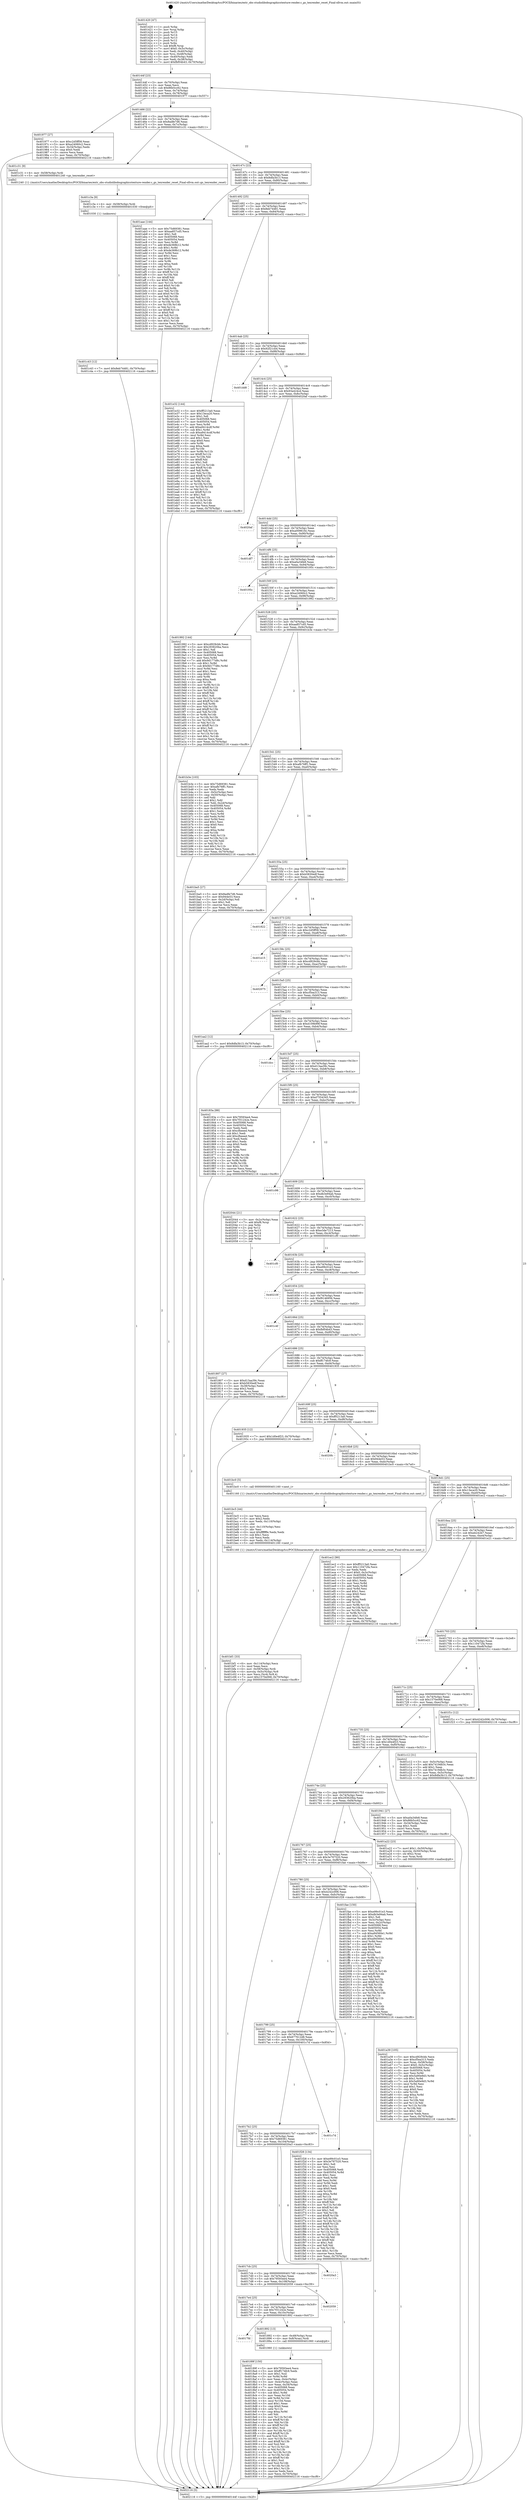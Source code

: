 digraph "0x401420" {
  label = "0x401420 (/mnt/c/Users/mathe/Desktop/tcc/POCII/binaries/extr_obs-studiolibobsgraphicstexture-render.c_gs_texrender_reset_Final-ollvm.out::main(0))"
  labelloc = "t"
  node[shape=record]

  Entry [label="",width=0.3,height=0.3,shape=circle,fillcolor=black,style=filled]
  "0x40144f" [label="{
     0x40144f [23]\l
     | [instrs]\l
     &nbsp;&nbsp;0x40144f \<+3\>: mov -0x70(%rbp),%eax\l
     &nbsp;&nbsp;0x401452 \<+2\>: mov %eax,%ecx\l
     &nbsp;&nbsp;0x401454 \<+6\>: sub $0x86b5cc62,%ecx\l
     &nbsp;&nbsp;0x40145a \<+3\>: mov %eax,-0x74(%rbp)\l
     &nbsp;&nbsp;0x40145d \<+3\>: mov %ecx,-0x78(%rbp)\l
     &nbsp;&nbsp;0x401460 \<+6\>: je 0000000000401977 \<main+0x557\>\l
  }"]
  "0x401977" [label="{
     0x401977 [27]\l
     | [instrs]\l
     &nbsp;&nbsp;0x401977 \<+5\>: mov $0xc2d5ff58,%eax\l
     &nbsp;&nbsp;0x40197c \<+5\>: mov $0xa24060c2,%ecx\l
     &nbsp;&nbsp;0x401981 \<+3\>: mov -0x34(%rbp),%edx\l
     &nbsp;&nbsp;0x401984 \<+3\>: cmp $0x0,%edx\l
     &nbsp;&nbsp;0x401987 \<+3\>: cmove %ecx,%eax\l
     &nbsp;&nbsp;0x40198a \<+3\>: mov %eax,-0x70(%rbp)\l
     &nbsp;&nbsp;0x40198d \<+5\>: jmp 0000000000402116 \<main+0xcf6\>\l
  }"]
  "0x401466" [label="{
     0x401466 [22]\l
     | [instrs]\l
     &nbsp;&nbsp;0x401466 \<+5\>: jmp 000000000040146b \<main+0x4b\>\l
     &nbsp;&nbsp;0x40146b \<+3\>: mov -0x74(%rbp),%eax\l
     &nbsp;&nbsp;0x40146e \<+5\>: sub $0x8adfe7d6,%eax\l
     &nbsp;&nbsp;0x401473 \<+3\>: mov %eax,-0x7c(%rbp)\l
     &nbsp;&nbsp;0x401476 \<+6\>: je 0000000000401c31 \<main+0x811\>\l
  }"]
  Exit [label="",width=0.3,height=0.3,shape=circle,fillcolor=black,style=filled,peripheries=2]
  "0x401c31" [label="{
     0x401c31 [9]\l
     | [instrs]\l
     &nbsp;&nbsp;0x401c31 \<+4\>: mov -0x58(%rbp),%rdi\l
     &nbsp;&nbsp;0x401c35 \<+5\>: call 0000000000401240 \<gs_texrender_reset\>\l
     | [calls]\l
     &nbsp;&nbsp;0x401240 \{1\} (/mnt/c/Users/mathe/Desktop/tcc/POCII/binaries/extr_obs-studiolibobsgraphicstexture-render.c_gs_texrender_reset_Final-ollvm.out::gs_texrender_reset)\l
  }"]
  "0x40147c" [label="{
     0x40147c [22]\l
     | [instrs]\l
     &nbsp;&nbsp;0x40147c \<+5\>: jmp 0000000000401481 \<main+0x61\>\l
     &nbsp;&nbsp;0x401481 \<+3\>: mov -0x74(%rbp),%eax\l
     &nbsp;&nbsp;0x401484 \<+5\>: sub $0x8dfa3b13,%eax\l
     &nbsp;&nbsp;0x401489 \<+3\>: mov %eax,-0x80(%rbp)\l
     &nbsp;&nbsp;0x40148c \<+6\>: je 0000000000401aae \<main+0x68e\>\l
  }"]
  "0x401c43" [label="{
     0x401c43 [12]\l
     | [instrs]\l
     &nbsp;&nbsp;0x401c43 \<+7\>: movl $0x8eb74481,-0x70(%rbp)\l
     &nbsp;&nbsp;0x401c4a \<+5\>: jmp 0000000000402116 \<main+0xcf6\>\l
  }"]
  "0x401aae" [label="{
     0x401aae [144]\l
     | [instrs]\l
     &nbsp;&nbsp;0x401aae \<+5\>: mov $0x75d69381,%eax\l
     &nbsp;&nbsp;0x401ab3 \<+5\>: mov $0xaa857cd5,%ecx\l
     &nbsp;&nbsp;0x401ab8 \<+2\>: mov $0x1,%dl\l
     &nbsp;&nbsp;0x401aba \<+7\>: mov 0x405068,%esi\l
     &nbsp;&nbsp;0x401ac1 \<+7\>: mov 0x405054,%edi\l
     &nbsp;&nbsp;0x401ac8 \<+3\>: mov %esi,%r8d\l
     &nbsp;&nbsp;0x401acb \<+7\>: add $0xde368b12,%r8d\l
     &nbsp;&nbsp;0x401ad2 \<+4\>: sub $0x1,%r8d\l
     &nbsp;&nbsp;0x401ad6 \<+7\>: sub $0xde368b12,%r8d\l
     &nbsp;&nbsp;0x401add \<+4\>: imul %r8d,%esi\l
     &nbsp;&nbsp;0x401ae1 \<+3\>: and $0x1,%esi\l
     &nbsp;&nbsp;0x401ae4 \<+3\>: cmp $0x0,%esi\l
     &nbsp;&nbsp;0x401ae7 \<+4\>: sete %r9b\l
     &nbsp;&nbsp;0x401aeb \<+3\>: cmp $0xa,%edi\l
     &nbsp;&nbsp;0x401aee \<+4\>: setl %r10b\l
     &nbsp;&nbsp;0x401af2 \<+3\>: mov %r9b,%r11b\l
     &nbsp;&nbsp;0x401af5 \<+4\>: xor $0xff,%r11b\l
     &nbsp;&nbsp;0x401af9 \<+3\>: mov %r10b,%bl\l
     &nbsp;&nbsp;0x401afc \<+3\>: xor $0xff,%bl\l
     &nbsp;&nbsp;0x401aff \<+3\>: xor $0x0,%dl\l
     &nbsp;&nbsp;0x401b02 \<+3\>: mov %r11b,%r14b\l
     &nbsp;&nbsp;0x401b05 \<+4\>: and $0x0,%r14b\l
     &nbsp;&nbsp;0x401b09 \<+3\>: and %dl,%r9b\l
     &nbsp;&nbsp;0x401b0c \<+3\>: mov %bl,%r15b\l
     &nbsp;&nbsp;0x401b0f \<+4\>: and $0x0,%r15b\l
     &nbsp;&nbsp;0x401b13 \<+3\>: and %dl,%r10b\l
     &nbsp;&nbsp;0x401b16 \<+3\>: or %r9b,%r14b\l
     &nbsp;&nbsp;0x401b19 \<+3\>: or %r10b,%r15b\l
     &nbsp;&nbsp;0x401b1c \<+3\>: xor %r15b,%r14b\l
     &nbsp;&nbsp;0x401b1f \<+3\>: or %bl,%r11b\l
     &nbsp;&nbsp;0x401b22 \<+4\>: xor $0xff,%r11b\l
     &nbsp;&nbsp;0x401b26 \<+3\>: or $0x0,%dl\l
     &nbsp;&nbsp;0x401b29 \<+3\>: and %dl,%r11b\l
     &nbsp;&nbsp;0x401b2c \<+3\>: or %r11b,%r14b\l
     &nbsp;&nbsp;0x401b2f \<+4\>: test $0x1,%r14b\l
     &nbsp;&nbsp;0x401b33 \<+3\>: cmovne %ecx,%eax\l
     &nbsp;&nbsp;0x401b36 \<+3\>: mov %eax,-0x70(%rbp)\l
     &nbsp;&nbsp;0x401b39 \<+5\>: jmp 0000000000402116 \<main+0xcf6\>\l
  }"]
  "0x401492" [label="{
     0x401492 [25]\l
     | [instrs]\l
     &nbsp;&nbsp;0x401492 \<+5\>: jmp 0000000000401497 \<main+0x77\>\l
     &nbsp;&nbsp;0x401497 \<+3\>: mov -0x74(%rbp),%eax\l
     &nbsp;&nbsp;0x40149a \<+5\>: sub $0x8eb74481,%eax\l
     &nbsp;&nbsp;0x40149f \<+6\>: mov %eax,-0x84(%rbp)\l
     &nbsp;&nbsp;0x4014a5 \<+6\>: je 0000000000401e32 \<main+0xa12\>\l
  }"]
  "0x401c3a" [label="{
     0x401c3a [9]\l
     | [instrs]\l
     &nbsp;&nbsp;0x401c3a \<+4\>: mov -0x58(%rbp),%rdi\l
     &nbsp;&nbsp;0x401c3e \<+5\>: call 0000000000401030 \<free@plt\>\l
     | [calls]\l
     &nbsp;&nbsp;0x401030 \{1\} (unknown)\l
  }"]
  "0x401e32" [label="{
     0x401e32 [144]\l
     | [instrs]\l
     &nbsp;&nbsp;0x401e32 \<+5\>: mov $0xff5213a0,%eax\l
     &nbsp;&nbsp;0x401e37 \<+5\>: mov $0x13eca20,%ecx\l
     &nbsp;&nbsp;0x401e3c \<+2\>: mov $0x1,%dl\l
     &nbsp;&nbsp;0x401e3e \<+7\>: mov 0x405068,%esi\l
     &nbsp;&nbsp;0x401e45 \<+7\>: mov 0x405054,%edi\l
     &nbsp;&nbsp;0x401e4c \<+3\>: mov %esi,%r8d\l
     &nbsp;&nbsp;0x401e4f \<+7\>: add $0xa9414cdf,%r8d\l
     &nbsp;&nbsp;0x401e56 \<+4\>: sub $0x1,%r8d\l
     &nbsp;&nbsp;0x401e5a \<+7\>: sub $0xa9414cdf,%r8d\l
     &nbsp;&nbsp;0x401e61 \<+4\>: imul %r8d,%esi\l
     &nbsp;&nbsp;0x401e65 \<+3\>: and $0x1,%esi\l
     &nbsp;&nbsp;0x401e68 \<+3\>: cmp $0x0,%esi\l
     &nbsp;&nbsp;0x401e6b \<+4\>: sete %r9b\l
     &nbsp;&nbsp;0x401e6f \<+3\>: cmp $0xa,%edi\l
     &nbsp;&nbsp;0x401e72 \<+4\>: setl %r10b\l
     &nbsp;&nbsp;0x401e76 \<+3\>: mov %r9b,%r11b\l
     &nbsp;&nbsp;0x401e79 \<+4\>: xor $0xff,%r11b\l
     &nbsp;&nbsp;0x401e7d \<+3\>: mov %r10b,%bl\l
     &nbsp;&nbsp;0x401e80 \<+3\>: xor $0xff,%bl\l
     &nbsp;&nbsp;0x401e83 \<+3\>: xor $0x1,%dl\l
     &nbsp;&nbsp;0x401e86 \<+3\>: mov %r11b,%r14b\l
     &nbsp;&nbsp;0x401e89 \<+4\>: and $0xff,%r14b\l
     &nbsp;&nbsp;0x401e8d \<+3\>: and %dl,%r9b\l
     &nbsp;&nbsp;0x401e90 \<+3\>: mov %bl,%r15b\l
     &nbsp;&nbsp;0x401e93 \<+4\>: and $0xff,%r15b\l
     &nbsp;&nbsp;0x401e97 \<+3\>: and %dl,%r10b\l
     &nbsp;&nbsp;0x401e9a \<+3\>: or %r9b,%r14b\l
     &nbsp;&nbsp;0x401e9d \<+3\>: or %r10b,%r15b\l
     &nbsp;&nbsp;0x401ea0 \<+3\>: xor %r15b,%r14b\l
     &nbsp;&nbsp;0x401ea3 \<+3\>: or %bl,%r11b\l
     &nbsp;&nbsp;0x401ea6 \<+4\>: xor $0xff,%r11b\l
     &nbsp;&nbsp;0x401eaa \<+3\>: or $0x1,%dl\l
     &nbsp;&nbsp;0x401ead \<+3\>: and %dl,%r11b\l
     &nbsp;&nbsp;0x401eb0 \<+3\>: or %r11b,%r14b\l
     &nbsp;&nbsp;0x401eb3 \<+4\>: test $0x1,%r14b\l
     &nbsp;&nbsp;0x401eb7 \<+3\>: cmovne %ecx,%eax\l
     &nbsp;&nbsp;0x401eba \<+3\>: mov %eax,-0x70(%rbp)\l
     &nbsp;&nbsp;0x401ebd \<+5\>: jmp 0000000000402116 \<main+0xcf6\>\l
  }"]
  "0x4014ab" [label="{
     0x4014ab [25]\l
     | [instrs]\l
     &nbsp;&nbsp;0x4014ab \<+5\>: jmp 00000000004014b0 \<main+0x90\>\l
     &nbsp;&nbsp;0x4014b0 \<+3\>: mov -0x74(%rbp),%eax\l
     &nbsp;&nbsp;0x4014b3 \<+5\>: sub $0x92f21cb4,%eax\l
     &nbsp;&nbsp;0x4014b8 \<+6\>: mov %eax,-0x88(%rbp)\l
     &nbsp;&nbsp;0x4014be \<+6\>: je 0000000000401dd8 \<main+0x9b8\>\l
  }"]
  "0x401bf1" [label="{
     0x401bf1 [33]\l
     | [instrs]\l
     &nbsp;&nbsp;0x401bf1 \<+6\>: mov -0x114(%rbp),%ecx\l
     &nbsp;&nbsp;0x401bf7 \<+3\>: imul %eax,%ecx\l
     &nbsp;&nbsp;0x401bfa \<+4\>: mov -0x58(%rbp),%rdi\l
     &nbsp;&nbsp;0x401bfe \<+4\>: movslq -0x5c(%rbp),%r8\l
     &nbsp;&nbsp;0x401c02 \<+4\>: mov %ecx,(%rdi,%r8,4)\l
     &nbsp;&nbsp;0x401c06 \<+7\>: movl $0x1570e068,-0x70(%rbp)\l
     &nbsp;&nbsp;0x401c0d \<+5\>: jmp 0000000000402116 \<main+0xcf6\>\l
  }"]
  "0x401dd8" [label="{
     0x401dd8\l
  }", style=dashed]
  "0x4014c4" [label="{
     0x4014c4 [25]\l
     | [instrs]\l
     &nbsp;&nbsp;0x4014c4 \<+5\>: jmp 00000000004014c9 \<main+0xa9\>\l
     &nbsp;&nbsp;0x4014c9 \<+3\>: mov -0x74(%rbp),%eax\l
     &nbsp;&nbsp;0x4014cc \<+5\>: sub $0x93a424cd,%eax\l
     &nbsp;&nbsp;0x4014d1 \<+6\>: mov %eax,-0x8c(%rbp)\l
     &nbsp;&nbsp;0x4014d7 \<+6\>: je 00000000004020af \<main+0xc8f\>\l
  }"]
  "0x401bc5" [label="{
     0x401bc5 [44]\l
     | [instrs]\l
     &nbsp;&nbsp;0x401bc5 \<+2\>: xor %ecx,%ecx\l
     &nbsp;&nbsp;0x401bc7 \<+5\>: mov $0x2,%edx\l
     &nbsp;&nbsp;0x401bcc \<+6\>: mov %edx,-0x110(%rbp)\l
     &nbsp;&nbsp;0x401bd2 \<+1\>: cltd\l
     &nbsp;&nbsp;0x401bd3 \<+6\>: mov -0x110(%rbp),%esi\l
     &nbsp;&nbsp;0x401bd9 \<+2\>: idiv %esi\l
     &nbsp;&nbsp;0x401bdb \<+6\>: imul $0xfffffffe,%edx,%edx\l
     &nbsp;&nbsp;0x401be1 \<+3\>: sub $0x1,%ecx\l
     &nbsp;&nbsp;0x401be4 \<+2\>: sub %ecx,%edx\l
     &nbsp;&nbsp;0x401be6 \<+6\>: mov %edx,-0x114(%rbp)\l
     &nbsp;&nbsp;0x401bec \<+5\>: call 0000000000401160 \<next_i\>\l
     | [calls]\l
     &nbsp;&nbsp;0x401160 \{1\} (/mnt/c/Users/mathe/Desktop/tcc/POCII/binaries/extr_obs-studiolibobsgraphicstexture-render.c_gs_texrender_reset_Final-ollvm.out::next_i)\l
  }"]
  "0x4020af" [label="{
     0x4020af\l
  }", style=dashed]
  "0x4014dd" [label="{
     0x4014dd [25]\l
     | [instrs]\l
     &nbsp;&nbsp;0x4014dd \<+5\>: jmp 00000000004014e2 \<main+0xc2\>\l
     &nbsp;&nbsp;0x4014e2 \<+3\>: mov -0x74(%rbp),%eax\l
     &nbsp;&nbsp;0x4014e5 \<+5\>: sub $0xa009616c,%eax\l
     &nbsp;&nbsp;0x4014ea \<+6\>: mov %eax,-0x90(%rbp)\l
     &nbsp;&nbsp;0x4014f0 \<+6\>: je 0000000000401df7 \<main+0x9d7\>\l
  }"]
  "0x401a39" [label="{
     0x401a39 [105]\l
     | [instrs]\l
     &nbsp;&nbsp;0x401a39 \<+5\>: mov $0xcd929cbb,%ecx\l
     &nbsp;&nbsp;0x401a3e \<+5\>: mov $0xcf5ea313,%edx\l
     &nbsp;&nbsp;0x401a43 \<+4\>: mov %rax,-0x58(%rbp)\l
     &nbsp;&nbsp;0x401a47 \<+7\>: movl $0x0,-0x5c(%rbp)\l
     &nbsp;&nbsp;0x401a4e \<+7\>: mov 0x405068,%esi\l
     &nbsp;&nbsp;0x401a55 \<+8\>: mov 0x405054,%r8d\l
     &nbsp;&nbsp;0x401a5d \<+3\>: mov %esi,%r9d\l
     &nbsp;&nbsp;0x401a60 \<+7\>: add $0x5a90e9d3,%r9d\l
     &nbsp;&nbsp;0x401a67 \<+4\>: sub $0x1,%r9d\l
     &nbsp;&nbsp;0x401a6b \<+7\>: sub $0x5a90e9d3,%r9d\l
     &nbsp;&nbsp;0x401a72 \<+4\>: imul %r9d,%esi\l
     &nbsp;&nbsp;0x401a76 \<+3\>: and $0x1,%esi\l
     &nbsp;&nbsp;0x401a79 \<+3\>: cmp $0x0,%esi\l
     &nbsp;&nbsp;0x401a7c \<+4\>: sete %r10b\l
     &nbsp;&nbsp;0x401a80 \<+4\>: cmp $0xa,%r8d\l
     &nbsp;&nbsp;0x401a84 \<+4\>: setl %r11b\l
     &nbsp;&nbsp;0x401a88 \<+3\>: mov %r10b,%bl\l
     &nbsp;&nbsp;0x401a8b \<+3\>: and %r11b,%bl\l
     &nbsp;&nbsp;0x401a8e \<+3\>: xor %r11b,%r10b\l
     &nbsp;&nbsp;0x401a91 \<+3\>: or %r10b,%bl\l
     &nbsp;&nbsp;0x401a94 \<+3\>: test $0x1,%bl\l
     &nbsp;&nbsp;0x401a97 \<+3\>: cmovne %edx,%ecx\l
     &nbsp;&nbsp;0x401a9a \<+3\>: mov %ecx,-0x70(%rbp)\l
     &nbsp;&nbsp;0x401a9d \<+5\>: jmp 0000000000402116 \<main+0xcf6\>\l
  }"]
  "0x401df7" [label="{
     0x401df7\l
  }", style=dashed]
  "0x4014f6" [label="{
     0x4014f6 [25]\l
     | [instrs]\l
     &nbsp;&nbsp;0x4014f6 \<+5\>: jmp 00000000004014fb \<main+0xdb\>\l
     &nbsp;&nbsp;0x4014fb \<+3\>: mov -0x74(%rbp),%eax\l
     &nbsp;&nbsp;0x4014fe \<+5\>: sub $0xa0a34fe8,%eax\l
     &nbsp;&nbsp;0x401503 \<+6\>: mov %eax,-0x94(%rbp)\l
     &nbsp;&nbsp;0x401509 \<+6\>: je 000000000040195c \<main+0x53c\>\l
  }"]
  "0x40189f" [label="{
     0x40189f [150]\l
     | [instrs]\l
     &nbsp;&nbsp;0x40189f \<+5\>: mov $0x79593ee4,%ecx\l
     &nbsp;&nbsp;0x4018a4 \<+5\>: mov $0xff174fc9,%edx\l
     &nbsp;&nbsp;0x4018a9 \<+3\>: mov $0x1,%sil\l
     &nbsp;&nbsp;0x4018ac \<+3\>: xor %r8d,%r8d\l
     &nbsp;&nbsp;0x4018af \<+3\>: mov %eax,-0x4c(%rbp)\l
     &nbsp;&nbsp;0x4018b2 \<+3\>: mov -0x4c(%rbp),%eax\l
     &nbsp;&nbsp;0x4018b5 \<+3\>: mov %eax,-0x34(%rbp)\l
     &nbsp;&nbsp;0x4018b8 \<+7\>: mov 0x405068,%eax\l
     &nbsp;&nbsp;0x4018bf \<+8\>: mov 0x405054,%r9d\l
     &nbsp;&nbsp;0x4018c7 \<+4\>: sub $0x1,%r8d\l
     &nbsp;&nbsp;0x4018cb \<+3\>: mov %eax,%r10d\l
     &nbsp;&nbsp;0x4018ce \<+3\>: add %r8d,%r10d\l
     &nbsp;&nbsp;0x4018d1 \<+4\>: imul %r10d,%eax\l
     &nbsp;&nbsp;0x4018d5 \<+3\>: and $0x1,%eax\l
     &nbsp;&nbsp;0x4018d8 \<+3\>: cmp $0x0,%eax\l
     &nbsp;&nbsp;0x4018db \<+4\>: sete %r11b\l
     &nbsp;&nbsp;0x4018df \<+4\>: cmp $0xa,%r9d\l
     &nbsp;&nbsp;0x4018e3 \<+3\>: setl %bl\l
     &nbsp;&nbsp;0x4018e6 \<+3\>: mov %r11b,%r14b\l
     &nbsp;&nbsp;0x4018e9 \<+4\>: xor $0xff,%r14b\l
     &nbsp;&nbsp;0x4018ed \<+3\>: mov %bl,%r15b\l
     &nbsp;&nbsp;0x4018f0 \<+4\>: xor $0xff,%r15b\l
     &nbsp;&nbsp;0x4018f4 \<+4\>: xor $0x1,%sil\l
     &nbsp;&nbsp;0x4018f8 \<+3\>: mov %r14b,%r12b\l
     &nbsp;&nbsp;0x4018fb \<+4\>: and $0xff,%r12b\l
     &nbsp;&nbsp;0x4018ff \<+3\>: and %sil,%r11b\l
     &nbsp;&nbsp;0x401902 \<+3\>: mov %r15b,%r13b\l
     &nbsp;&nbsp;0x401905 \<+4\>: and $0xff,%r13b\l
     &nbsp;&nbsp;0x401909 \<+3\>: and %sil,%bl\l
     &nbsp;&nbsp;0x40190c \<+3\>: or %r11b,%r12b\l
     &nbsp;&nbsp;0x40190f \<+3\>: or %bl,%r13b\l
     &nbsp;&nbsp;0x401912 \<+3\>: xor %r13b,%r12b\l
     &nbsp;&nbsp;0x401915 \<+3\>: or %r15b,%r14b\l
     &nbsp;&nbsp;0x401918 \<+4\>: xor $0xff,%r14b\l
     &nbsp;&nbsp;0x40191c \<+4\>: or $0x1,%sil\l
     &nbsp;&nbsp;0x401920 \<+3\>: and %sil,%r14b\l
     &nbsp;&nbsp;0x401923 \<+3\>: or %r14b,%r12b\l
     &nbsp;&nbsp;0x401926 \<+4\>: test $0x1,%r12b\l
     &nbsp;&nbsp;0x40192a \<+3\>: cmovne %edx,%ecx\l
     &nbsp;&nbsp;0x40192d \<+3\>: mov %ecx,-0x70(%rbp)\l
     &nbsp;&nbsp;0x401930 \<+5\>: jmp 0000000000402116 \<main+0xcf6\>\l
  }"]
  "0x40195c" [label="{
     0x40195c\l
  }", style=dashed]
  "0x40150f" [label="{
     0x40150f [25]\l
     | [instrs]\l
     &nbsp;&nbsp;0x40150f \<+5\>: jmp 0000000000401514 \<main+0xf4\>\l
     &nbsp;&nbsp;0x401514 \<+3\>: mov -0x74(%rbp),%eax\l
     &nbsp;&nbsp;0x401517 \<+5\>: sub $0xa24060c2,%eax\l
     &nbsp;&nbsp;0x40151c \<+6\>: mov %eax,-0x98(%rbp)\l
     &nbsp;&nbsp;0x401522 \<+6\>: je 0000000000401992 \<main+0x572\>\l
  }"]
  "0x4017fd" [label="{
     0x4017fd\l
  }", style=dashed]
  "0x401992" [label="{
     0x401992 [144]\l
     | [instrs]\l
     &nbsp;&nbsp;0x401992 \<+5\>: mov $0xcd929cbb,%eax\l
     &nbsp;&nbsp;0x401997 \<+5\>: mov $0x293620ba,%ecx\l
     &nbsp;&nbsp;0x40199c \<+2\>: mov $0x1,%dl\l
     &nbsp;&nbsp;0x40199e \<+7\>: mov 0x405068,%esi\l
     &nbsp;&nbsp;0x4019a5 \<+7\>: mov 0x405054,%edi\l
     &nbsp;&nbsp;0x4019ac \<+3\>: mov %esi,%r8d\l
     &nbsp;&nbsp;0x4019af \<+7\>: add $0x9d177d8c,%r8d\l
     &nbsp;&nbsp;0x4019b6 \<+4\>: sub $0x1,%r8d\l
     &nbsp;&nbsp;0x4019ba \<+7\>: sub $0x9d177d8c,%r8d\l
     &nbsp;&nbsp;0x4019c1 \<+4\>: imul %r8d,%esi\l
     &nbsp;&nbsp;0x4019c5 \<+3\>: and $0x1,%esi\l
     &nbsp;&nbsp;0x4019c8 \<+3\>: cmp $0x0,%esi\l
     &nbsp;&nbsp;0x4019cb \<+4\>: sete %r9b\l
     &nbsp;&nbsp;0x4019cf \<+3\>: cmp $0xa,%edi\l
     &nbsp;&nbsp;0x4019d2 \<+4\>: setl %r10b\l
     &nbsp;&nbsp;0x4019d6 \<+3\>: mov %r9b,%r11b\l
     &nbsp;&nbsp;0x4019d9 \<+4\>: xor $0xff,%r11b\l
     &nbsp;&nbsp;0x4019dd \<+3\>: mov %r10b,%bl\l
     &nbsp;&nbsp;0x4019e0 \<+3\>: xor $0xff,%bl\l
     &nbsp;&nbsp;0x4019e3 \<+3\>: xor $0x1,%dl\l
     &nbsp;&nbsp;0x4019e6 \<+3\>: mov %r11b,%r14b\l
     &nbsp;&nbsp;0x4019e9 \<+4\>: and $0xff,%r14b\l
     &nbsp;&nbsp;0x4019ed \<+3\>: and %dl,%r9b\l
     &nbsp;&nbsp;0x4019f0 \<+3\>: mov %bl,%r15b\l
     &nbsp;&nbsp;0x4019f3 \<+4\>: and $0xff,%r15b\l
     &nbsp;&nbsp;0x4019f7 \<+3\>: and %dl,%r10b\l
     &nbsp;&nbsp;0x4019fa \<+3\>: or %r9b,%r14b\l
     &nbsp;&nbsp;0x4019fd \<+3\>: or %r10b,%r15b\l
     &nbsp;&nbsp;0x401a00 \<+3\>: xor %r15b,%r14b\l
     &nbsp;&nbsp;0x401a03 \<+3\>: or %bl,%r11b\l
     &nbsp;&nbsp;0x401a06 \<+4\>: xor $0xff,%r11b\l
     &nbsp;&nbsp;0x401a0a \<+3\>: or $0x1,%dl\l
     &nbsp;&nbsp;0x401a0d \<+3\>: and %dl,%r11b\l
     &nbsp;&nbsp;0x401a10 \<+3\>: or %r11b,%r14b\l
     &nbsp;&nbsp;0x401a13 \<+4\>: test $0x1,%r14b\l
     &nbsp;&nbsp;0x401a17 \<+3\>: cmovne %ecx,%eax\l
     &nbsp;&nbsp;0x401a1a \<+3\>: mov %eax,-0x70(%rbp)\l
     &nbsp;&nbsp;0x401a1d \<+5\>: jmp 0000000000402116 \<main+0xcf6\>\l
  }"]
  "0x401528" [label="{
     0x401528 [25]\l
     | [instrs]\l
     &nbsp;&nbsp;0x401528 \<+5\>: jmp 000000000040152d \<main+0x10d\>\l
     &nbsp;&nbsp;0x40152d \<+3\>: mov -0x74(%rbp),%eax\l
     &nbsp;&nbsp;0x401530 \<+5\>: sub $0xaa857cd5,%eax\l
     &nbsp;&nbsp;0x401535 \<+6\>: mov %eax,-0x9c(%rbp)\l
     &nbsp;&nbsp;0x40153b \<+6\>: je 0000000000401b3e \<main+0x71e\>\l
  }"]
  "0x401892" [label="{
     0x401892 [13]\l
     | [instrs]\l
     &nbsp;&nbsp;0x401892 \<+4\>: mov -0x48(%rbp),%rax\l
     &nbsp;&nbsp;0x401896 \<+4\>: mov 0x8(%rax),%rdi\l
     &nbsp;&nbsp;0x40189a \<+5\>: call 0000000000401060 \<atoi@plt\>\l
     | [calls]\l
     &nbsp;&nbsp;0x401060 \{1\} (unknown)\l
  }"]
  "0x401b3e" [label="{
     0x401b3e [103]\l
     | [instrs]\l
     &nbsp;&nbsp;0x401b3e \<+5\>: mov $0x75d69381,%eax\l
     &nbsp;&nbsp;0x401b43 \<+5\>: mov $0xafb76ff1,%ecx\l
     &nbsp;&nbsp;0x401b48 \<+2\>: xor %edx,%edx\l
     &nbsp;&nbsp;0x401b4a \<+3\>: mov -0x5c(%rbp),%esi\l
     &nbsp;&nbsp;0x401b4d \<+3\>: cmp -0x50(%rbp),%esi\l
     &nbsp;&nbsp;0x401b50 \<+4\>: setl %dil\l
     &nbsp;&nbsp;0x401b54 \<+4\>: and $0x1,%dil\l
     &nbsp;&nbsp;0x401b58 \<+4\>: mov %dil,-0x2d(%rbp)\l
     &nbsp;&nbsp;0x401b5c \<+7\>: mov 0x405068,%esi\l
     &nbsp;&nbsp;0x401b63 \<+8\>: mov 0x405054,%r8d\l
     &nbsp;&nbsp;0x401b6b \<+3\>: sub $0x1,%edx\l
     &nbsp;&nbsp;0x401b6e \<+3\>: mov %esi,%r9d\l
     &nbsp;&nbsp;0x401b71 \<+3\>: add %edx,%r9d\l
     &nbsp;&nbsp;0x401b74 \<+4\>: imul %r9d,%esi\l
     &nbsp;&nbsp;0x401b78 \<+3\>: and $0x1,%esi\l
     &nbsp;&nbsp;0x401b7b \<+3\>: cmp $0x0,%esi\l
     &nbsp;&nbsp;0x401b7e \<+4\>: sete %dil\l
     &nbsp;&nbsp;0x401b82 \<+4\>: cmp $0xa,%r8d\l
     &nbsp;&nbsp;0x401b86 \<+4\>: setl %r10b\l
     &nbsp;&nbsp;0x401b8a \<+3\>: mov %dil,%r11b\l
     &nbsp;&nbsp;0x401b8d \<+3\>: and %r10b,%r11b\l
     &nbsp;&nbsp;0x401b90 \<+3\>: xor %r10b,%dil\l
     &nbsp;&nbsp;0x401b93 \<+3\>: or %dil,%r11b\l
     &nbsp;&nbsp;0x401b96 \<+4\>: test $0x1,%r11b\l
     &nbsp;&nbsp;0x401b9a \<+3\>: cmovne %ecx,%eax\l
     &nbsp;&nbsp;0x401b9d \<+3\>: mov %eax,-0x70(%rbp)\l
     &nbsp;&nbsp;0x401ba0 \<+5\>: jmp 0000000000402116 \<main+0xcf6\>\l
  }"]
  "0x401541" [label="{
     0x401541 [25]\l
     | [instrs]\l
     &nbsp;&nbsp;0x401541 \<+5\>: jmp 0000000000401546 \<main+0x126\>\l
     &nbsp;&nbsp;0x401546 \<+3\>: mov -0x74(%rbp),%eax\l
     &nbsp;&nbsp;0x401549 \<+5\>: sub $0xafb76ff1,%eax\l
     &nbsp;&nbsp;0x40154e \<+6\>: mov %eax,-0xa0(%rbp)\l
     &nbsp;&nbsp;0x401554 \<+6\>: je 0000000000401ba5 \<main+0x785\>\l
  }"]
  "0x4017e4" [label="{
     0x4017e4 [25]\l
     | [instrs]\l
     &nbsp;&nbsp;0x4017e4 \<+5\>: jmp 00000000004017e9 \<main+0x3c9\>\l
     &nbsp;&nbsp;0x4017e9 \<+3\>: mov -0x74(%rbp),%eax\l
     &nbsp;&nbsp;0x4017ec \<+5\>: sub $0x7f31242e,%eax\l
     &nbsp;&nbsp;0x4017f1 \<+6\>: mov %eax,-0x10c(%rbp)\l
     &nbsp;&nbsp;0x4017f7 \<+6\>: je 0000000000401892 \<main+0x472\>\l
  }"]
  "0x401ba5" [label="{
     0x401ba5 [27]\l
     | [instrs]\l
     &nbsp;&nbsp;0x401ba5 \<+5\>: mov $0x8adfe7d6,%eax\l
     &nbsp;&nbsp;0x401baa \<+5\>: mov $0x944e53,%ecx\l
     &nbsp;&nbsp;0x401baf \<+3\>: mov -0x2d(%rbp),%dl\l
     &nbsp;&nbsp;0x401bb2 \<+3\>: test $0x1,%dl\l
     &nbsp;&nbsp;0x401bb5 \<+3\>: cmovne %ecx,%eax\l
     &nbsp;&nbsp;0x401bb8 \<+3\>: mov %eax,-0x70(%rbp)\l
     &nbsp;&nbsp;0x401bbb \<+5\>: jmp 0000000000402116 \<main+0xcf6\>\l
  }"]
  "0x40155a" [label="{
     0x40155a [25]\l
     | [instrs]\l
     &nbsp;&nbsp;0x40155a \<+5\>: jmp 000000000040155f \<main+0x13f\>\l
     &nbsp;&nbsp;0x40155f \<+3\>: mov -0x74(%rbp),%eax\l
     &nbsp;&nbsp;0x401562 \<+5\>: sub $0xb5830edf,%eax\l
     &nbsp;&nbsp;0x401567 \<+6\>: mov %eax,-0xa4(%rbp)\l
     &nbsp;&nbsp;0x40156d \<+6\>: je 0000000000401822 \<main+0x402\>\l
  }"]
  "0x402059" [label="{
     0x402059\l
  }", style=dashed]
  "0x401822" [label="{
     0x401822\l
  }", style=dashed]
  "0x401573" [label="{
     0x401573 [25]\l
     | [instrs]\l
     &nbsp;&nbsp;0x401573 \<+5\>: jmp 0000000000401578 \<main+0x158\>\l
     &nbsp;&nbsp;0x401578 \<+3\>: mov -0x74(%rbp),%eax\l
     &nbsp;&nbsp;0x40157b \<+5\>: sub $0xc2d5ff58,%eax\l
     &nbsp;&nbsp;0x401580 \<+6\>: mov %eax,-0xa8(%rbp)\l
     &nbsp;&nbsp;0x401586 \<+6\>: je 0000000000401e15 \<main+0x9f5\>\l
  }"]
  "0x4017cb" [label="{
     0x4017cb [25]\l
     | [instrs]\l
     &nbsp;&nbsp;0x4017cb \<+5\>: jmp 00000000004017d0 \<main+0x3b0\>\l
     &nbsp;&nbsp;0x4017d0 \<+3\>: mov -0x74(%rbp),%eax\l
     &nbsp;&nbsp;0x4017d3 \<+5\>: sub $0x79593ee4,%eax\l
     &nbsp;&nbsp;0x4017d8 \<+6\>: mov %eax,-0x108(%rbp)\l
     &nbsp;&nbsp;0x4017de \<+6\>: je 0000000000402059 \<main+0xc39\>\l
  }"]
  "0x401e15" [label="{
     0x401e15\l
  }", style=dashed]
  "0x40158c" [label="{
     0x40158c [25]\l
     | [instrs]\l
     &nbsp;&nbsp;0x40158c \<+5\>: jmp 0000000000401591 \<main+0x171\>\l
     &nbsp;&nbsp;0x401591 \<+3\>: mov -0x74(%rbp),%eax\l
     &nbsp;&nbsp;0x401594 \<+5\>: sub $0xcd929cbb,%eax\l
     &nbsp;&nbsp;0x401599 \<+6\>: mov %eax,-0xac(%rbp)\l
     &nbsp;&nbsp;0x40159f \<+6\>: je 0000000000402075 \<main+0xc55\>\l
  }"]
  "0x4020a3" [label="{
     0x4020a3\l
  }", style=dashed]
  "0x402075" [label="{
     0x402075\l
  }", style=dashed]
  "0x4015a5" [label="{
     0x4015a5 [25]\l
     | [instrs]\l
     &nbsp;&nbsp;0x4015a5 \<+5\>: jmp 00000000004015aa \<main+0x18a\>\l
     &nbsp;&nbsp;0x4015aa \<+3\>: mov -0x74(%rbp),%eax\l
     &nbsp;&nbsp;0x4015ad \<+5\>: sub $0xcf5ea313,%eax\l
     &nbsp;&nbsp;0x4015b2 \<+6\>: mov %eax,-0xb0(%rbp)\l
     &nbsp;&nbsp;0x4015b8 \<+6\>: je 0000000000401aa2 \<main+0x682\>\l
  }"]
  "0x4017b2" [label="{
     0x4017b2 [25]\l
     | [instrs]\l
     &nbsp;&nbsp;0x4017b2 \<+5\>: jmp 00000000004017b7 \<main+0x397\>\l
     &nbsp;&nbsp;0x4017b7 \<+3\>: mov -0x74(%rbp),%eax\l
     &nbsp;&nbsp;0x4017ba \<+5\>: sub $0x75d69381,%eax\l
     &nbsp;&nbsp;0x4017bf \<+6\>: mov %eax,-0x104(%rbp)\l
     &nbsp;&nbsp;0x4017c5 \<+6\>: je 00000000004020a3 \<main+0xc83\>\l
  }"]
  "0x401aa2" [label="{
     0x401aa2 [12]\l
     | [instrs]\l
     &nbsp;&nbsp;0x401aa2 \<+7\>: movl $0x8dfa3b13,-0x70(%rbp)\l
     &nbsp;&nbsp;0x401aa9 \<+5\>: jmp 0000000000402116 \<main+0xcf6\>\l
  }"]
  "0x4015be" [label="{
     0x4015be [25]\l
     | [instrs]\l
     &nbsp;&nbsp;0x4015be \<+5\>: jmp 00000000004015c3 \<main+0x1a3\>\l
     &nbsp;&nbsp;0x4015c3 \<+3\>: mov -0x74(%rbp),%eax\l
     &nbsp;&nbsp;0x4015c6 \<+5\>: sub $0xd109b99f,%eax\l
     &nbsp;&nbsp;0x4015cb \<+6\>: mov %eax,-0xb4(%rbp)\l
     &nbsp;&nbsp;0x4015d1 \<+6\>: je 0000000000401dcc \<main+0x9ac\>\l
  }"]
  "0x401c7d" [label="{
     0x401c7d\l
  }", style=dashed]
  "0x401dcc" [label="{
     0x401dcc\l
  }", style=dashed]
  "0x4015d7" [label="{
     0x4015d7 [25]\l
     | [instrs]\l
     &nbsp;&nbsp;0x4015d7 \<+5\>: jmp 00000000004015dc \<main+0x1bc\>\l
     &nbsp;&nbsp;0x4015dc \<+3\>: mov -0x74(%rbp),%eax\l
     &nbsp;&nbsp;0x4015df \<+5\>: sub $0xd13aa39c,%eax\l
     &nbsp;&nbsp;0x4015e4 \<+6\>: mov %eax,-0xb8(%rbp)\l
     &nbsp;&nbsp;0x4015ea \<+6\>: je 000000000040183a \<main+0x41a\>\l
  }"]
  "0x401799" [label="{
     0x401799 [25]\l
     | [instrs]\l
     &nbsp;&nbsp;0x401799 \<+5\>: jmp 000000000040179e \<main+0x37e\>\l
     &nbsp;&nbsp;0x40179e \<+3\>: mov -0x74(%rbp),%eax\l
     &nbsp;&nbsp;0x4017a1 \<+5\>: sub $0x677612d8,%eax\l
     &nbsp;&nbsp;0x4017a6 \<+6\>: mov %eax,-0x100(%rbp)\l
     &nbsp;&nbsp;0x4017ac \<+6\>: je 0000000000401c7d \<main+0x85d\>\l
  }"]
  "0x40183a" [label="{
     0x40183a [88]\l
     | [instrs]\l
     &nbsp;&nbsp;0x40183a \<+5\>: mov $0x79593ee4,%eax\l
     &nbsp;&nbsp;0x40183f \<+5\>: mov $0x7f31242e,%ecx\l
     &nbsp;&nbsp;0x401844 \<+7\>: mov 0x405068,%edx\l
     &nbsp;&nbsp;0x40184b \<+7\>: mov 0x405054,%esi\l
     &nbsp;&nbsp;0x401852 \<+2\>: mov %edx,%edi\l
     &nbsp;&nbsp;0x401854 \<+6\>: sub $0xcfbeeed,%edi\l
     &nbsp;&nbsp;0x40185a \<+3\>: sub $0x1,%edi\l
     &nbsp;&nbsp;0x40185d \<+6\>: add $0xcfbeeed,%edi\l
     &nbsp;&nbsp;0x401863 \<+3\>: imul %edi,%edx\l
     &nbsp;&nbsp;0x401866 \<+3\>: and $0x1,%edx\l
     &nbsp;&nbsp;0x401869 \<+3\>: cmp $0x0,%edx\l
     &nbsp;&nbsp;0x40186c \<+4\>: sete %r8b\l
     &nbsp;&nbsp;0x401870 \<+3\>: cmp $0xa,%esi\l
     &nbsp;&nbsp;0x401873 \<+4\>: setl %r9b\l
     &nbsp;&nbsp;0x401877 \<+3\>: mov %r8b,%r10b\l
     &nbsp;&nbsp;0x40187a \<+3\>: and %r9b,%r10b\l
     &nbsp;&nbsp;0x40187d \<+3\>: xor %r9b,%r8b\l
     &nbsp;&nbsp;0x401880 \<+3\>: or %r8b,%r10b\l
     &nbsp;&nbsp;0x401883 \<+4\>: test $0x1,%r10b\l
     &nbsp;&nbsp;0x401887 \<+3\>: cmovne %ecx,%eax\l
     &nbsp;&nbsp;0x40188a \<+3\>: mov %eax,-0x70(%rbp)\l
     &nbsp;&nbsp;0x40188d \<+5\>: jmp 0000000000402116 \<main+0xcf6\>\l
  }"]
  "0x4015f0" [label="{
     0x4015f0 [25]\l
     | [instrs]\l
     &nbsp;&nbsp;0x4015f0 \<+5\>: jmp 00000000004015f5 \<main+0x1d5\>\l
     &nbsp;&nbsp;0x4015f5 \<+3\>: mov -0x74(%rbp),%eax\l
     &nbsp;&nbsp;0x4015f8 \<+5\>: sub $0xd7554345,%eax\l
     &nbsp;&nbsp;0x4015fd \<+6\>: mov %eax,-0xbc(%rbp)\l
     &nbsp;&nbsp;0x401603 \<+6\>: je 0000000000401c98 \<main+0x878\>\l
  }"]
  "0x401f28" [label="{
     0x401f28 [134]\l
     | [instrs]\l
     &nbsp;&nbsp;0x401f28 \<+5\>: mov $0xe99c01e3,%eax\l
     &nbsp;&nbsp;0x401f2d \<+5\>: mov $0x3e797520,%ecx\l
     &nbsp;&nbsp;0x401f32 \<+2\>: mov $0x1,%dl\l
     &nbsp;&nbsp;0x401f34 \<+2\>: xor %esi,%esi\l
     &nbsp;&nbsp;0x401f36 \<+7\>: mov 0x405068,%edi\l
     &nbsp;&nbsp;0x401f3d \<+8\>: mov 0x405054,%r8d\l
     &nbsp;&nbsp;0x401f45 \<+3\>: sub $0x1,%esi\l
     &nbsp;&nbsp;0x401f48 \<+3\>: mov %edi,%r9d\l
     &nbsp;&nbsp;0x401f4b \<+3\>: add %esi,%r9d\l
     &nbsp;&nbsp;0x401f4e \<+4\>: imul %r9d,%edi\l
     &nbsp;&nbsp;0x401f52 \<+3\>: and $0x1,%edi\l
     &nbsp;&nbsp;0x401f55 \<+3\>: cmp $0x0,%edi\l
     &nbsp;&nbsp;0x401f58 \<+4\>: sete %r10b\l
     &nbsp;&nbsp;0x401f5c \<+4\>: cmp $0xa,%r8d\l
     &nbsp;&nbsp;0x401f60 \<+4\>: setl %r11b\l
     &nbsp;&nbsp;0x401f64 \<+3\>: mov %r10b,%bl\l
     &nbsp;&nbsp;0x401f67 \<+3\>: xor $0xff,%bl\l
     &nbsp;&nbsp;0x401f6a \<+3\>: mov %r11b,%r14b\l
     &nbsp;&nbsp;0x401f6d \<+4\>: xor $0xff,%r14b\l
     &nbsp;&nbsp;0x401f71 \<+3\>: xor $0x1,%dl\l
     &nbsp;&nbsp;0x401f74 \<+3\>: mov %bl,%r15b\l
     &nbsp;&nbsp;0x401f77 \<+4\>: and $0xff,%r15b\l
     &nbsp;&nbsp;0x401f7b \<+3\>: and %dl,%r10b\l
     &nbsp;&nbsp;0x401f7e \<+3\>: mov %r14b,%r12b\l
     &nbsp;&nbsp;0x401f81 \<+4\>: and $0xff,%r12b\l
     &nbsp;&nbsp;0x401f85 \<+3\>: and %dl,%r11b\l
     &nbsp;&nbsp;0x401f88 \<+3\>: or %r10b,%r15b\l
     &nbsp;&nbsp;0x401f8b \<+3\>: or %r11b,%r12b\l
     &nbsp;&nbsp;0x401f8e \<+3\>: xor %r12b,%r15b\l
     &nbsp;&nbsp;0x401f91 \<+3\>: or %r14b,%bl\l
     &nbsp;&nbsp;0x401f94 \<+3\>: xor $0xff,%bl\l
     &nbsp;&nbsp;0x401f97 \<+3\>: or $0x1,%dl\l
     &nbsp;&nbsp;0x401f9a \<+2\>: and %dl,%bl\l
     &nbsp;&nbsp;0x401f9c \<+3\>: or %bl,%r15b\l
     &nbsp;&nbsp;0x401f9f \<+4\>: test $0x1,%r15b\l
     &nbsp;&nbsp;0x401fa3 \<+3\>: cmovne %ecx,%eax\l
     &nbsp;&nbsp;0x401fa6 \<+3\>: mov %eax,-0x70(%rbp)\l
     &nbsp;&nbsp;0x401fa9 \<+5\>: jmp 0000000000402116 \<main+0xcf6\>\l
  }"]
  "0x401c98" [label="{
     0x401c98\l
  }", style=dashed]
  "0x401609" [label="{
     0x401609 [25]\l
     | [instrs]\l
     &nbsp;&nbsp;0x401609 \<+5\>: jmp 000000000040160e \<main+0x1ee\>\l
     &nbsp;&nbsp;0x40160e \<+3\>: mov -0x74(%rbp),%eax\l
     &nbsp;&nbsp;0x401611 \<+5\>: sub $0xdb3e94ab,%eax\l
     &nbsp;&nbsp;0x401616 \<+6\>: mov %eax,-0xc0(%rbp)\l
     &nbsp;&nbsp;0x40161c \<+6\>: je 0000000000402044 \<main+0xc24\>\l
  }"]
  "0x401780" [label="{
     0x401780 [25]\l
     | [instrs]\l
     &nbsp;&nbsp;0x401780 \<+5\>: jmp 0000000000401785 \<main+0x365\>\l
     &nbsp;&nbsp;0x401785 \<+3\>: mov -0x74(%rbp),%eax\l
     &nbsp;&nbsp;0x401788 \<+5\>: sub $0x4242c006,%eax\l
     &nbsp;&nbsp;0x40178d \<+6\>: mov %eax,-0xfc(%rbp)\l
     &nbsp;&nbsp;0x401793 \<+6\>: je 0000000000401f28 \<main+0xb08\>\l
  }"]
  "0x402044" [label="{
     0x402044 [21]\l
     | [instrs]\l
     &nbsp;&nbsp;0x402044 \<+3\>: mov -0x2c(%rbp),%eax\l
     &nbsp;&nbsp;0x402047 \<+7\>: add $0xf8,%rsp\l
     &nbsp;&nbsp;0x40204e \<+1\>: pop %rbx\l
     &nbsp;&nbsp;0x40204f \<+2\>: pop %r12\l
     &nbsp;&nbsp;0x402051 \<+2\>: pop %r13\l
     &nbsp;&nbsp;0x402053 \<+2\>: pop %r14\l
     &nbsp;&nbsp;0x402055 \<+2\>: pop %r15\l
     &nbsp;&nbsp;0x402057 \<+1\>: pop %rbp\l
     &nbsp;&nbsp;0x402058 \<+1\>: ret\l
  }"]
  "0x401622" [label="{
     0x401622 [25]\l
     | [instrs]\l
     &nbsp;&nbsp;0x401622 \<+5\>: jmp 0000000000401627 \<main+0x207\>\l
     &nbsp;&nbsp;0x401627 \<+3\>: mov -0x74(%rbp),%eax\l
     &nbsp;&nbsp;0x40162a \<+5\>: sub $0xe3de7213,%eax\l
     &nbsp;&nbsp;0x40162f \<+6\>: mov %eax,-0xc4(%rbp)\l
     &nbsp;&nbsp;0x401635 \<+6\>: je 0000000000401cf0 \<main+0x8d0\>\l
  }"]
  "0x401fae" [label="{
     0x401fae [150]\l
     | [instrs]\l
     &nbsp;&nbsp;0x401fae \<+5\>: mov $0xe99c01e3,%eax\l
     &nbsp;&nbsp;0x401fb3 \<+5\>: mov $0xdb3e94ab,%ecx\l
     &nbsp;&nbsp;0x401fb8 \<+2\>: mov $0x1,%dl\l
     &nbsp;&nbsp;0x401fba \<+3\>: mov -0x3c(%rbp),%esi\l
     &nbsp;&nbsp;0x401fbd \<+3\>: mov %esi,-0x2c(%rbp)\l
     &nbsp;&nbsp;0x401fc0 \<+7\>: mov 0x405068,%esi\l
     &nbsp;&nbsp;0x401fc7 \<+7\>: mov 0x405054,%edi\l
     &nbsp;&nbsp;0x401fce \<+3\>: mov %esi,%r8d\l
     &nbsp;&nbsp;0x401fd1 \<+7\>: sub $0xa94560e1,%r8d\l
     &nbsp;&nbsp;0x401fd8 \<+4\>: sub $0x1,%r8d\l
     &nbsp;&nbsp;0x401fdc \<+7\>: add $0xa94560e1,%r8d\l
     &nbsp;&nbsp;0x401fe3 \<+4\>: imul %r8d,%esi\l
     &nbsp;&nbsp;0x401fe7 \<+3\>: and $0x1,%esi\l
     &nbsp;&nbsp;0x401fea \<+3\>: cmp $0x0,%esi\l
     &nbsp;&nbsp;0x401fed \<+4\>: sete %r9b\l
     &nbsp;&nbsp;0x401ff1 \<+3\>: cmp $0xa,%edi\l
     &nbsp;&nbsp;0x401ff4 \<+4\>: setl %r10b\l
     &nbsp;&nbsp;0x401ff8 \<+3\>: mov %r9b,%r11b\l
     &nbsp;&nbsp;0x401ffb \<+4\>: xor $0xff,%r11b\l
     &nbsp;&nbsp;0x401fff \<+3\>: mov %r10b,%bl\l
     &nbsp;&nbsp;0x402002 \<+3\>: xor $0xff,%bl\l
     &nbsp;&nbsp;0x402005 \<+3\>: xor $0x1,%dl\l
     &nbsp;&nbsp;0x402008 \<+3\>: mov %r11b,%r14b\l
     &nbsp;&nbsp;0x40200b \<+4\>: and $0xff,%r14b\l
     &nbsp;&nbsp;0x40200f \<+3\>: and %dl,%r9b\l
     &nbsp;&nbsp;0x402012 \<+3\>: mov %bl,%r15b\l
     &nbsp;&nbsp;0x402015 \<+4\>: and $0xff,%r15b\l
     &nbsp;&nbsp;0x402019 \<+3\>: and %dl,%r10b\l
     &nbsp;&nbsp;0x40201c \<+3\>: or %r9b,%r14b\l
     &nbsp;&nbsp;0x40201f \<+3\>: or %r10b,%r15b\l
     &nbsp;&nbsp;0x402022 \<+3\>: xor %r15b,%r14b\l
     &nbsp;&nbsp;0x402025 \<+3\>: or %bl,%r11b\l
     &nbsp;&nbsp;0x402028 \<+4\>: xor $0xff,%r11b\l
     &nbsp;&nbsp;0x40202c \<+3\>: or $0x1,%dl\l
     &nbsp;&nbsp;0x40202f \<+3\>: and %dl,%r11b\l
     &nbsp;&nbsp;0x402032 \<+3\>: or %r11b,%r14b\l
     &nbsp;&nbsp;0x402035 \<+4\>: test $0x1,%r14b\l
     &nbsp;&nbsp;0x402039 \<+3\>: cmovne %ecx,%eax\l
     &nbsp;&nbsp;0x40203c \<+3\>: mov %eax,-0x70(%rbp)\l
     &nbsp;&nbsp;0x40203f \<+5\>: jmp 0000000000402116 \<main+0xcf6\>\l
  }"]
  "0x401cf0" [label="{
     0x401cf0\l
  }", style=dashed]
  "0x40163b" [label="{
     0x40163b [25]\l
     | [instrs]\l
     &nbsp;&nbsp;0x40163b \<+5\>: jmp 0000000000401640 \<main+0x220\>\l
     &nbsp;&nbsp;0x401640 \<+3\>: mov -0x74(%rbp),%eax\l
     &nbsp;&nbsp;0x401643 \<+5\>: sub $0xe99c01e3,%eax\l
     &nbsp;&nbsp;0x401648 \<+6\>: mov %eax,-0xc8(%rbp)\l
     &nbsp;&nbsp;0x40164e \<+6\>: je 000000000040210f \<main+0xcef\>\l
  }"]
  "0x401767" [label="{
     0x401767 [25]\l
     | [instrs]\l
     &nbsp;&nbsp;0x401767 \<+5\>: jmp 000000000040176c \<main+0x34c\>\l
     &nbsp;&nbsp;0x40176c \<+3\>: mov -0x74(%rbp),%eax\l
     &nbsp;&nbsp;0x40176f \<+5\>: sub $0x3e797520,%eax\l
     &nbsp;&nbsp;0x401774 \<+6\>: mov %eax,-0xf8(%rbp)\l
     &nbsp;&nbsp;0x40177a \<+6\>: je 0000000000401fae \<main+0xb8e\>\l
  }"]
  "0x40210f" [label="{
     0x40210f\l
  }", style=dashed]
  "0x401654" [label="{
     0x401654 [25]\l
     | [instrs]\l
     &nbsp;&nbsp;0x401654 \<+5\>: jmp 0000000000401659 \<main+0x239\>\l
     &nbsp;&nbsp;0x401659 \<+3\>: mov -0x74(%rbp),%eax\l
     &nbsp;&nbsp;0x40165c \<+5\>: sub $0xf9146956,%eax\l
     &nbsp;&nbsp;0x401661 \<+6\>: mov %eax,-0xcc(%rbp)\l
     &nbsp;&nbsp;0x401667 \<+6\>: je 0000000000401c4f \<main+0x82f\>\l
  }"]
  "0x401a22" [label="{
     0x401a22 [23]\l
     | [instrs]\l
     &nbsp;&nbsp;0x401a22 \<+7\>: movl $0x1,-0x50(%rbp)\l
     &nbsp;&nbsp;0x401a29 \<+4\>: movslq -0x50(%rbp),%rax\l
     &nbsp;&nbsp;0x401a2d \<+4\>: shl $0x2,%rax\l
     &nbsp;&nbsp;0x401a31 \<+3\>: mov %rax,%rdi\l
     &nbsp;&nbsp;0x401a34 \<+5\>: call 0000000000401050 \<malloc@plt\>\l
     | [calls]\l
     &nbsp;&nbsp;0x401050 \{1\} (unknown)\l
  }"]
  "0x401c4f" [label="{
     0x401c4f\l
  }", style=dashed]
  "0x40166d" [label="{
     0x40166d [25]\l
     | [instrs]\l
     &nbsp;&nbsp;0x40166d \<+5\>: jmp 0000000000401672 \<main+0x252\>\l
     &nbsp;&nbsp;0x401672 \<+3\>: mov -0x74(%rbp),%eax\l
     &nbsp;&nbsp;0x401675 \<+5\>: sub $0xfbf04b43,%eax\l
     &nbsp;&nbsp;0x40167a \<+6\>: mov %eax,-0xd0(%rbp)\l
     &nbsp;&nbsp;0x401680 \<+6\>: je 0000000000401807 \<main+0x3e7\>\l
  }"]
  "0x40174e" [label="{
     0x40174e [25]\l
     | [instrs]\l
     &nbsp;&nbsp;0x40174e \<+5\>: jmp 0000000000401753 \<main+0x333\>\l
     &nbsp;&nbsp;0x401753 \<+3\>: mov -0x74(%rbp),%eax\l
     &nbsp;&nbsp;0x401756 \<+5\>: sub $0x293620ba,%eax\l
     &nbsp;&nbsp;0x40175b \<+6\>: mov %eax,-0xf4(%rbp)\l
     &nbsp;&nbsp;0x401761 \<+6\>: je 0000000000401a22 \<main+0x602\>\l
  }"]
  "0x401807" [label="{
     0x401807 [27]\l
     | [instrs]\l
     &nbsp;&nbsp;0x401807 \<+5\>: mov $0xd13aa39c,%eax\l
     &nbsp;&nbsp;0x40180c \<+5\>: mov $0xb5830edf,%ecx\l
     &nbsp;&nbsp;0x401811 \<+3\>: mov -0x38(%rbp),%edx\l
     &nbsp;&nbsp;0x401814 \<+3\>: cmp $0x2,%edx\l
     &nbsp;&nbsp;0x401817 \<+3\>: cmovne %ecx,%eax\l
     &nbsp;&nbsp;0x40181a \<+3\>: mov %eax,-0x70(%rbp)\l
     &nbsp;&nbsp;0x40181d \<+5\>: jmp 0000000000402116 \<main+0xcf6\>\l
  }"]
  "0x401686" [label="{
     0x401686 [25]\l
     | [instrs]\l
     &nbsp;&nbsp;0x401686 \<+5\>: jmp 000000000040168b \<main+0x26b\>\l
     &nbsp;&nbsp;0x40168b \<+3\>: mov -0x74(%rbp),%eax\l
     &nbsp;&nbsp;0x40168e \<+5\>: sub $0xff174fc9,%eax\l
     &nbsp;&nbsp;0x401693 \<+6\>: mov %eax,-0xd4(%rbp)\l
     &nbsp;&nbsp;0x401699 \<+6\>: je 0000000000401935 \<main+0x515\>\l
  }"]
  "0x402116" [label="{
     0x402116 [5]\l
     | [instrs]\l
     &nbsp;&nbsp;0x402116 \<+5\>: jmp 000000000040144f \<main+0x2f\>\l
  }"]
  "0x401420" [label="{
     0x401420 [47]\l
     | [instrs]\l
     &nbsp;&nbsp;0x401420 \<+1\>: push %rbp\l
     &nbsp;&nbsp;0x401421 \<+3\>: mov %rsp,%rbp\l
     &nbsp;&nbsp;0x401424 \<+2\>: push %r15\l
     &nbsp;&nbsp;0x401426 \<+2\>: push %r14\l
     &nbsp;&nbsp;0x401428 \<+2\>: push %r13\l
     &nbsp;&nbsp;0x40142a \<+2\>: push %r12\l
     &nbsp;&nbsp;0x40142c \<+1\>: push %rbx\l
     &nbsp;&nbsp;0x40142d \<+7\>: sub $0xf8,%rsp\l
     &nbsp;&nbsp;0x401434 \<+7\>: movl $0x0,-0x3c(%rbp)\l
     &nbsp;&nbsp;0x40143b \<+3\>: mov %edi,-0x40(%rbp)\l
     &nbsp;&nbsp;0x40143e \<+4\>: mov %rsi,-0x48(%rbp)\l
     &nbsp;&nbsp;0x401442 \<+3\>: mov -0x40(%rbp),%edi\l
     &nbsp;&nbsp;0x401445 \<+3\>: mov %edi,-0x38(%rbp)\l
     &nbsp;&nbsp;0x401448 \<+7\>: movl $0xfbf04b43,-0x70(%rbp)\l
  }"]
  "0x401941" [label="{
     0x401941 [27]\l
     | [instrs]\l
     &nbsp;&nbsp;0x401941 \<+5\>: mov $0xa0a34fe8,%eax\l
     &nbsp;&nbsp;0x401946 \<+5\>: mov $0x86b5cc62,%ecx\l
     &nbsp;&nbsp;0x40194b \<+3\>: mov -0x34(%rbp),%edx\l
     &nbsp;&nbsp;0x40194e \<+3\>: cmp $0x1,%edx\l
     &nbsp;&nbsp;0x401951 \<+3\>: cmovl %ecx,%eax\l
     &nbsp;&nbsp;0x401954 \<+3\>: mov %eax,-0x70(%rbp)\l
     &nbsp;&nbsp;0x401957 \<+5\>: jmp 0000000000402116 \<main+0xcf6\>\l
  }"]
  "0x401935" [label="{
     0x401935 [12]\l
     | [instrs]\l
     &nbsp;&nbsp;0x401935 \<+7\>: movl $0x1d0e4f23,-0x70(%rbp)\l
     &nbsp;&nbsp;0x40193c \<+5\>: jmp 0000000000402116 \<main+0xcf6\>\l
  }"]
  "0x40169f" [label="{
     0x40169f [25]\l
     | [instrs]\l
     &nbsp;&nbsp;0x40169f \<+5\>: jmp 00000000004016a4 \<main+0x284\>\l
     &nbsp;&nbsp;0x4016a4 \<+3\>: mov -0x74(%rbp),%eax\l
     &nbsp;&nbsp;0x4016a7 \<+5\>: sub $0xff5213a0,%eax\l
     &nbsp;&nbsp;0x4016ac \<+6\>: mov %eax,-0xd8(%rbp)\l
     &nbsp;&nbsp;0x4016b2 \<+6\>: je 00000000004020fc \<main+0xcdc\>\l
  }"]
  "0x401735" [label="{
     0x401735 [25]\l
     | [instrs]\l
     &nbsp;&nbsp;0x401735 \<+5\>: jmp 000000000040173a \<main+0x31a\>\l
     &nbsp;&nbsp;0x40173a \<+3\>: mov -0x74(%rbp),%eax\l
     &nbsp;&nbsp;0x40173d \<+5\>: sub $0x1d0e4f23,%eax\l
     &nbsp;&nbsp;0x401742 \<+6\>: mov %eax,-0xf0(%rbp)\l
     &nbsp;&nbsp;0x401748 \<+6\>: je 0000000000401941 \<main+0x521\>\l
  }"]
  "0x4020fc" [label="{
     0x4020fc\l
  }", style=dashed]
  "0x4016b8" [label="{
     0x4016b8 [25]\l
     | [instrs]\l
     &nbsp;&nbsp;0x4016b8 \<+5\>: jmp 00000000004016bd \<main+0x29d\>\l
     &nbsp;&nbsp;0x4016bd \<+3\>: mov -0x74(%rbp),%eax\l
     &nbsp;&nbsp;0x4016c0 \<+5\>: sub $0x944e53,%eax\l
     &nbsp;&nbsp;0x4016c5 \<+6\>: mov %eax,-0xdc(%rbp)\l
     &nbsp;&nbsp;0x4016cb \<+6\>: je 0000000000401bc0 \<main+0x7a0\>\l
  }"]
  "0x401c12" [label="{
     0x401c12 [31]\l
     | [instrs]\l
     &nbsp;&nbsp;0x401c12 \<+3\>: mov -0x5c(%rbp),%eax\l
     &nbsp;&nbsp;0x401c15 \<+5\>: add $0x7419db3c,%eax\l
     &nbsp;&nbsp;0x401c1a \<+3\>: add $0x1,%eax\l
     &nbsp;&nbsp;0x401c1d \<+5\>: sub $0x7419db3c,%eax\l
     &nbsp;&nbsp;0x401c22 \<+3\>: mov %eax,-0x5c(%rbp)\l
     &nbsp;&nbsp;0x401c25 \<+7\>: movl $0x8dfa3b13,-0x70(%rbp)\l
     &nbsp;&nbsp;0x401c2c \<+5\>: jmp 0000000000402116 \<main+0xcf6\>\l
  }"]
  "0x401bc0" [label="{
     0x401bc0 [5]\l
     | [instrs]\l
     &nbsp;&nbsp;0x401bc0 \<+5\>: call 0000000000401160 \<next_i\>\l
     | [calls]\l
     &nbsp;&nbsp;0x401160 \{1\} (/mnt/c/Users/mathe/Desktop/tcc/POCII/binaries/extr_obs-studiolibobsgraphicstexture-render.c_gs_texrender_reset_Final-ollvm.out::next_i)\l
  }"]
  "0x4016d1" [label="{
     0x4016d1 [25]\l
     | [instrs]\l
     &nbsp;&nbsp;0x4016d1 \<+5\>: jmp 00000000004016d6 \<main+0x2b6\>\l
     &nbsp;&nbsp;0x4016d6 \<+3\>: mov -0x74(%rbp),%eax\l
     &nbsp;&nbsp;0x4016d9 \<+5\>: sub $0x13eca20,%eax\l
     &nbsp;&nbsp;0x4016de \<+6\>: mov %eax,-0xe0(%rbp)\l
     &nbsp;&nbsp;0x4016e4 \<+6\>: je 0000000000401ec2 \<main+0xaa2\>\l
  }"]
  "0x40171c" [label="{
     0x40171c [25]\l
     | [instrs]\l
     &nbsp;&nbsp;0x40171c \<+5\>: jmp 0000000000401721 \<main+0x301\>\l
     &nbsp;&nbsp;0x401721 \<+3\>: mov -0x74(%rbp),%eax\l
     &nbsp;&nbsp;0x401724 \<+5\>: sub $0x1570e068,%eax\l
     &nbsp;&nbsp;0x401729 \<+6\>: mov %eax,-0xec(%rbp)\l
     &nbsp;&nbsp;0x40172f \<+6\>: je 0000000000401c12 \<main+0x7f2\>\l
  }"]
  "0x401ec2" [label="{
     0x401ec2 [90]\l
     | [instrs]\l
     &nbsp;&nbsp;0x401ec2 \<+5\>: mov $0xff5213a0,%eax\l
     &nbsp;&nbsp;0x401ec7 \<+5\>: mov $0x110472fa,%ecx\l
     &nbsp;&nbsp;0x401ecc \<+2\>: xor %edx,%edx\l
     &nbsp;&nbsp;0x401ece \<+7\>: movl $0x0,-0x3c(%rbp)\l
     &nbsp;&nbsp;0x401ed5 \<+7\>: mov 0x405068,%esi\l
     &nbsp;&nbsp;0x401edc \<+7\>: mov 0x405054,%edi\l
     &nbsp;&nbsp;0x401ee3 \<+3\>: sub $0x1,%edx\l
     &nbsp;&nbsp;0x401ee6 \<+3\>: mov %esi,%r8d\l
     &nbsp;&nbsp;0x401ee9 \<+3\>: add %edx,%r8d\l
     &nbsp;&nbsp;0x401eec \<+4\>: imul %r8d,%esi\l
     &nbsp;&nbsp;0x401ef0 \<+3\>: and $0x1,%esi\l
     &nbsp;&nbsp;0x401ef3 \<+3\>: cmp $0x0,%esi\l
     &nbsp;&nbsp;0x401ef6 \<+4\>: sete %r9b\l
     &nbsp;&nbsp;0x401efa \<+3\>: cmp $0xa,%edi\l
     &nbsp;&nbsp;0x401efd \<+4\>: setl %r10b\l
     &nbsp;&nbsp;0x401f01 \<+3\>: mov %r9b,%r11b\l
     &nbsp;&nbsp;0x401f04 \<+3\>: and %r10b,%r11b\l
     &nbsp;&nbsp;0x401f07 \<+3\>: xor %r10b,%r9b\l
     &nbsp;&nbsp;0x401f0a \<+3\>: or %r9b,%r11b\l
     &nbsp;&nbsp;0x401f0d \<+4\>: test $0x1,%r11b\l
     &nbsp;&nbsp;0x401f11 \<+3\>: cmovne %ecx,%eax\l
     &nbsp;&nbsp;0x401f14 \<+3\>: mov %eax,-0x70(%rbp)\l
     &nbsp;&nbsp;0x401f17 \<+5\>: jmp 0000000000402116 \<main+0xcf6\>\l
  }"]
  "0x4016ea" [label="{
     0x4016ea [25]\l
     | [instrs]\l
     &nbsp;&nbsp;0x4016ea \<+5\>: jmp 00000000004016ef \<main+0x2cf\>\l
     &nbsp;&nbsp;0x4016ef \<+3\>: mov -0x74(%rbp),%eax\l
     &nbsp;&nbsp;0x4016f2 \<+5\>: sub $0xeb242b7,%eax\l
     &nbsp;&nbsp;0x4016f7 \<+6\>: mov %eax,-0xe4(%rbp)\l
     &nbsp;&nbsp;0x4016fd \<+6\>: je 0000000000401e21 \<main+0xa01\>\l
  }"]
  "0x401f1c" [label="{
     0x401f1c [12]\l
     | [instrs]\l
     &nbsp;&nbsp;0x401f1c \<+7\>: movl $0x4242c006,-0x70(%rbp)\l
     &nbsp;&nbsp;0x401f23 \<+5\>: jmp 0000000000402116 \<main+0xcf6\>\l
  }"]
  "0x401e21" [label="{
     0x401e21\l
  }", style=dashed]
  "0x401703" [label="{
     0x401703 [25]\l
     | [instrs]\l
     &nbsp;&nbsp;0x401703 \<+5\>: jmp 0000000000401708 \<main+0x2e8\>\l
     &nbsp;&nbsp;0x401708 \<+3\>: mov -0x74(%rbp),%eax\l
     &nbsp;&nbsp;0x40170b \<+5\>: sub $0x110472fa,%eax\l
     &nbsp;&nbsp;0x401710 \<+6\>: mov %eax,-0xe8(%rbp)\l
     &nbsp;&nbsp;0x401716 \<+6\>: je 0000000000401f1c \<main+0xafc\>\l
  }"]
  Entry -> "0x401420" [label=" 1"]
  "0x40144f" -> "0x401977" [label=" 1"]
  "0x40144f" -> "0x401466" [label=" 23"]
  "0x402044" -> Exit [label=" 1"]
  "0x401466" -> "0x401c31" [label=" 1"]
  "0x401466" -> "0x40147c" [label=" 22"]
  "0x401fae" -> "0x402116" [label=" 1"]
  "0x40147c" -> "0x401aae" [label=" 2"]
  "0x40147c" -> "0x401492" [label=" 20"]
  "0x401f28" -> "0x402116" [label=" 1"]
  "0x401492" -> "0x401e32" [label=" 1"]
  "0x401492" -> "0x4014ab" [label=" 19"]
  "0x401f1c" -> "0x402116" [label=" 1"]
  "0x4014ab" -> "0x401dd8" [label=" 0"]
  "0x4014ab" -> "0x4014c4" [label=" 19"]
  "0x401ec2" -> "0x402116" [label=" 1"]
  "0x4014c4" -> "0x4020af" [label=" 0"]
  "0x4014c4" -> "0x4014dd" [label=" 19"]
  "0x401e32" -> "0x402116" [label=" 1"]
  "0x4014dd" -> "0x401df7" [label=" 0"]
  "0x4014dd" -> "0x4014f6" [label=" 19"]
  "0x401c43" -> "0x402116" [label=" 1"]
  "0x4014f6" -> "0x40195c" [label=" 0"]
  "0x4014f6" -> "0x40150f" [label=" 19"]
  "0x401c3a" -> "0x401c43" [label=" 1"]
  "0x40150f" -> "0x401992" [label=" 1"]
  "0x40150f" -> "0x401528" [label=" 18"]
  "0x401c31" -> "0x401c3a" [label=" 1"]
  "0x401528" -> "0x401b3e" [label=" 2"]
  "0x401528" -> "0x401541" [label=" 16"]
  "0x401c12" -> "0x402116" [label=" 1"]
  "0x401541" -> "0x401ba5" [label=" 2"]
  "0x401541" -> "0x40155a" [label=" 14"]
  "0x401bc5" -> "0x401bf1" [label=" 1"]
  "0x40155a" -> "0x401822" [label=" 0"]
  "0x40155a" -> "0x401573" [label=" 14"]
  "0x401bc0" -> "0x401bc5" [label=" 1"]
  "0x401573" -> "0x401e15" [label=" 0"]
  "0x401573" -> "0x40158c" [label=" 14"]
  "0x401b3e" -> "0x402116" [label=" 2"]
  "0x40158c" -> "0x402075" [label=" 0"]
  "0x40158c" -> "0x4015a5" [label=" 14"]
  "0x401aae" -> "0x402116" [label=" 2"]
  "0x4015a5" -> "0x401aa2" [label=" 1"]
  "0x4015a5" -> "0x4015be" [label=" 13"]
  "0x401a39" -> "0x402116" [label=" 1"]
  "0x4015be" -> "0x401dcc" [label=" 0"]
  "0x4015be" -> "0x4015d7" [label=" 13"]
  "0x401a22" -> "0x401a39" [label=" 1"]
  "0x4015d7" -> "0x40183a" [label=" 1"]
  "0x4015d7" -> "0x4015f0" [label=" 12"]
  "0x401977" -> "0x402116" [label=" 1"]
  "0x4015f0" -> "0x401c98" [label=" 0"]
  "0x4015f0" -> "0x401609" [label=" 12"]
  "0x401941" -> "0x402116" [label=" 1"]
  "0x401609" -> "0x402044" [label=" 1"]
  "0x401609" -> "0x401622" [label=" 11"]
  "0x40189f" -> "0x402116" [label=" 1"]
  "0x401622" -> "0x401cf0" [label=" 0"]
  "0x401622" -> "0x40163b" [label=" 11"]
  "0x401892" -> "0x40189f" [label=" 1"]
  "0x40163b" -> "0x40210f" [label=" 0"]
  "0x40163b" -> "0x401654" [label=" 11"]
  "0x4017e4" -> "0x401892" [label=" 1"]
  "0x401654" -> "0x401c4f" [label=" 0"]
  "0x401654" -> "0x40166d" [label=" 11"]
  "0x401bf1" -> "0x402116" [label=" 1"]
  "0x40166d" -> "0x401807" [label=" 1"]
  "0x40166d" -> "0x401686" [label=" 10"]
  "0x401807" -> "0x402116" [label=" 1"]
  "0x401420" -> "0x40144f" [label=" 1"]
  "0x402116" -> "0x40144f" [label=" 23"]
  "0x40183a" -> "0x402116" [label=" 1"]
  "0x4017cb" -> "0x402059" [label=" 0"]
  "0x401686" -> "0x401935" [label=" 1"]
  "0x401686" -> "0x40169f" [label=" 9"]
  "0x401ba5" -> "0x402116" [label=" 2"]
  "0x40169f" -> "0x4020fc" [label=" 0"]
  "0x40169f" -> "0x4016b8" [label=" 9"]
  "0x4017b2" -> "0x4020a3" [label=" 0"]
  "0x4016b8" -> "0x401bc0" [label=" 1"]
  "0x4016b8" -> "0x4016d1" [label=" 8"]
  "0x401aa2" -> "0x402116" [label=" 1"]
  "0x4016d1" -> "0x401ec2" [label=" 1"]
  "0x4016d1" -> "0x4016ea" [label=" 7"]
  "0x401799" -> "0x401c7d" [label=" 0"]
  "0x4016ea" -> "0x401e21" [label=" 0"]
  "0x4016ea" -> "0x401703" [label=" 7"]
  "0x401992" -> "0x402116" [label=" 1"]
  "0x401703" -> "0x401f1c" [label=" 1"]
  "0x401703" -> "0x40171c" [label=" 6"]
  "0x401799" -> "0x4017b2" [label=" 1"]
  "0x40171c" -> "0x401c12" [label=" 1"]
  "0x40171c" -> "0x401735" [label=" 5"]
  "0x4017b2" -> "0x4017cb" [label=" 1"]
  "0x401735" -> "0x401941" [label=" 1"]
  "0x401735" -> "0x40174e" [label=" 4"]
  "0x4017cb" -> "0x4017e4" [label=" 1"]
  "0x40174e" -> "0x401a22" [label=" 1"]
  "0x40174e" -> "0x401767" [label=" 3"]
  "0x4017e4" -> "0x4017fd" [label=" 0"]
  "0x401767" -> "0x401fae" [label=" 1"]
  "0x401767" -> "0x401780" [label=" 2"]
  "0x401935" -> "0x402116" [label=" 1"]
  "0x401780" -> "0x401f28" [label=" 1"]
  "0x401780" -> "0x401799" [label=" 1"]
}
